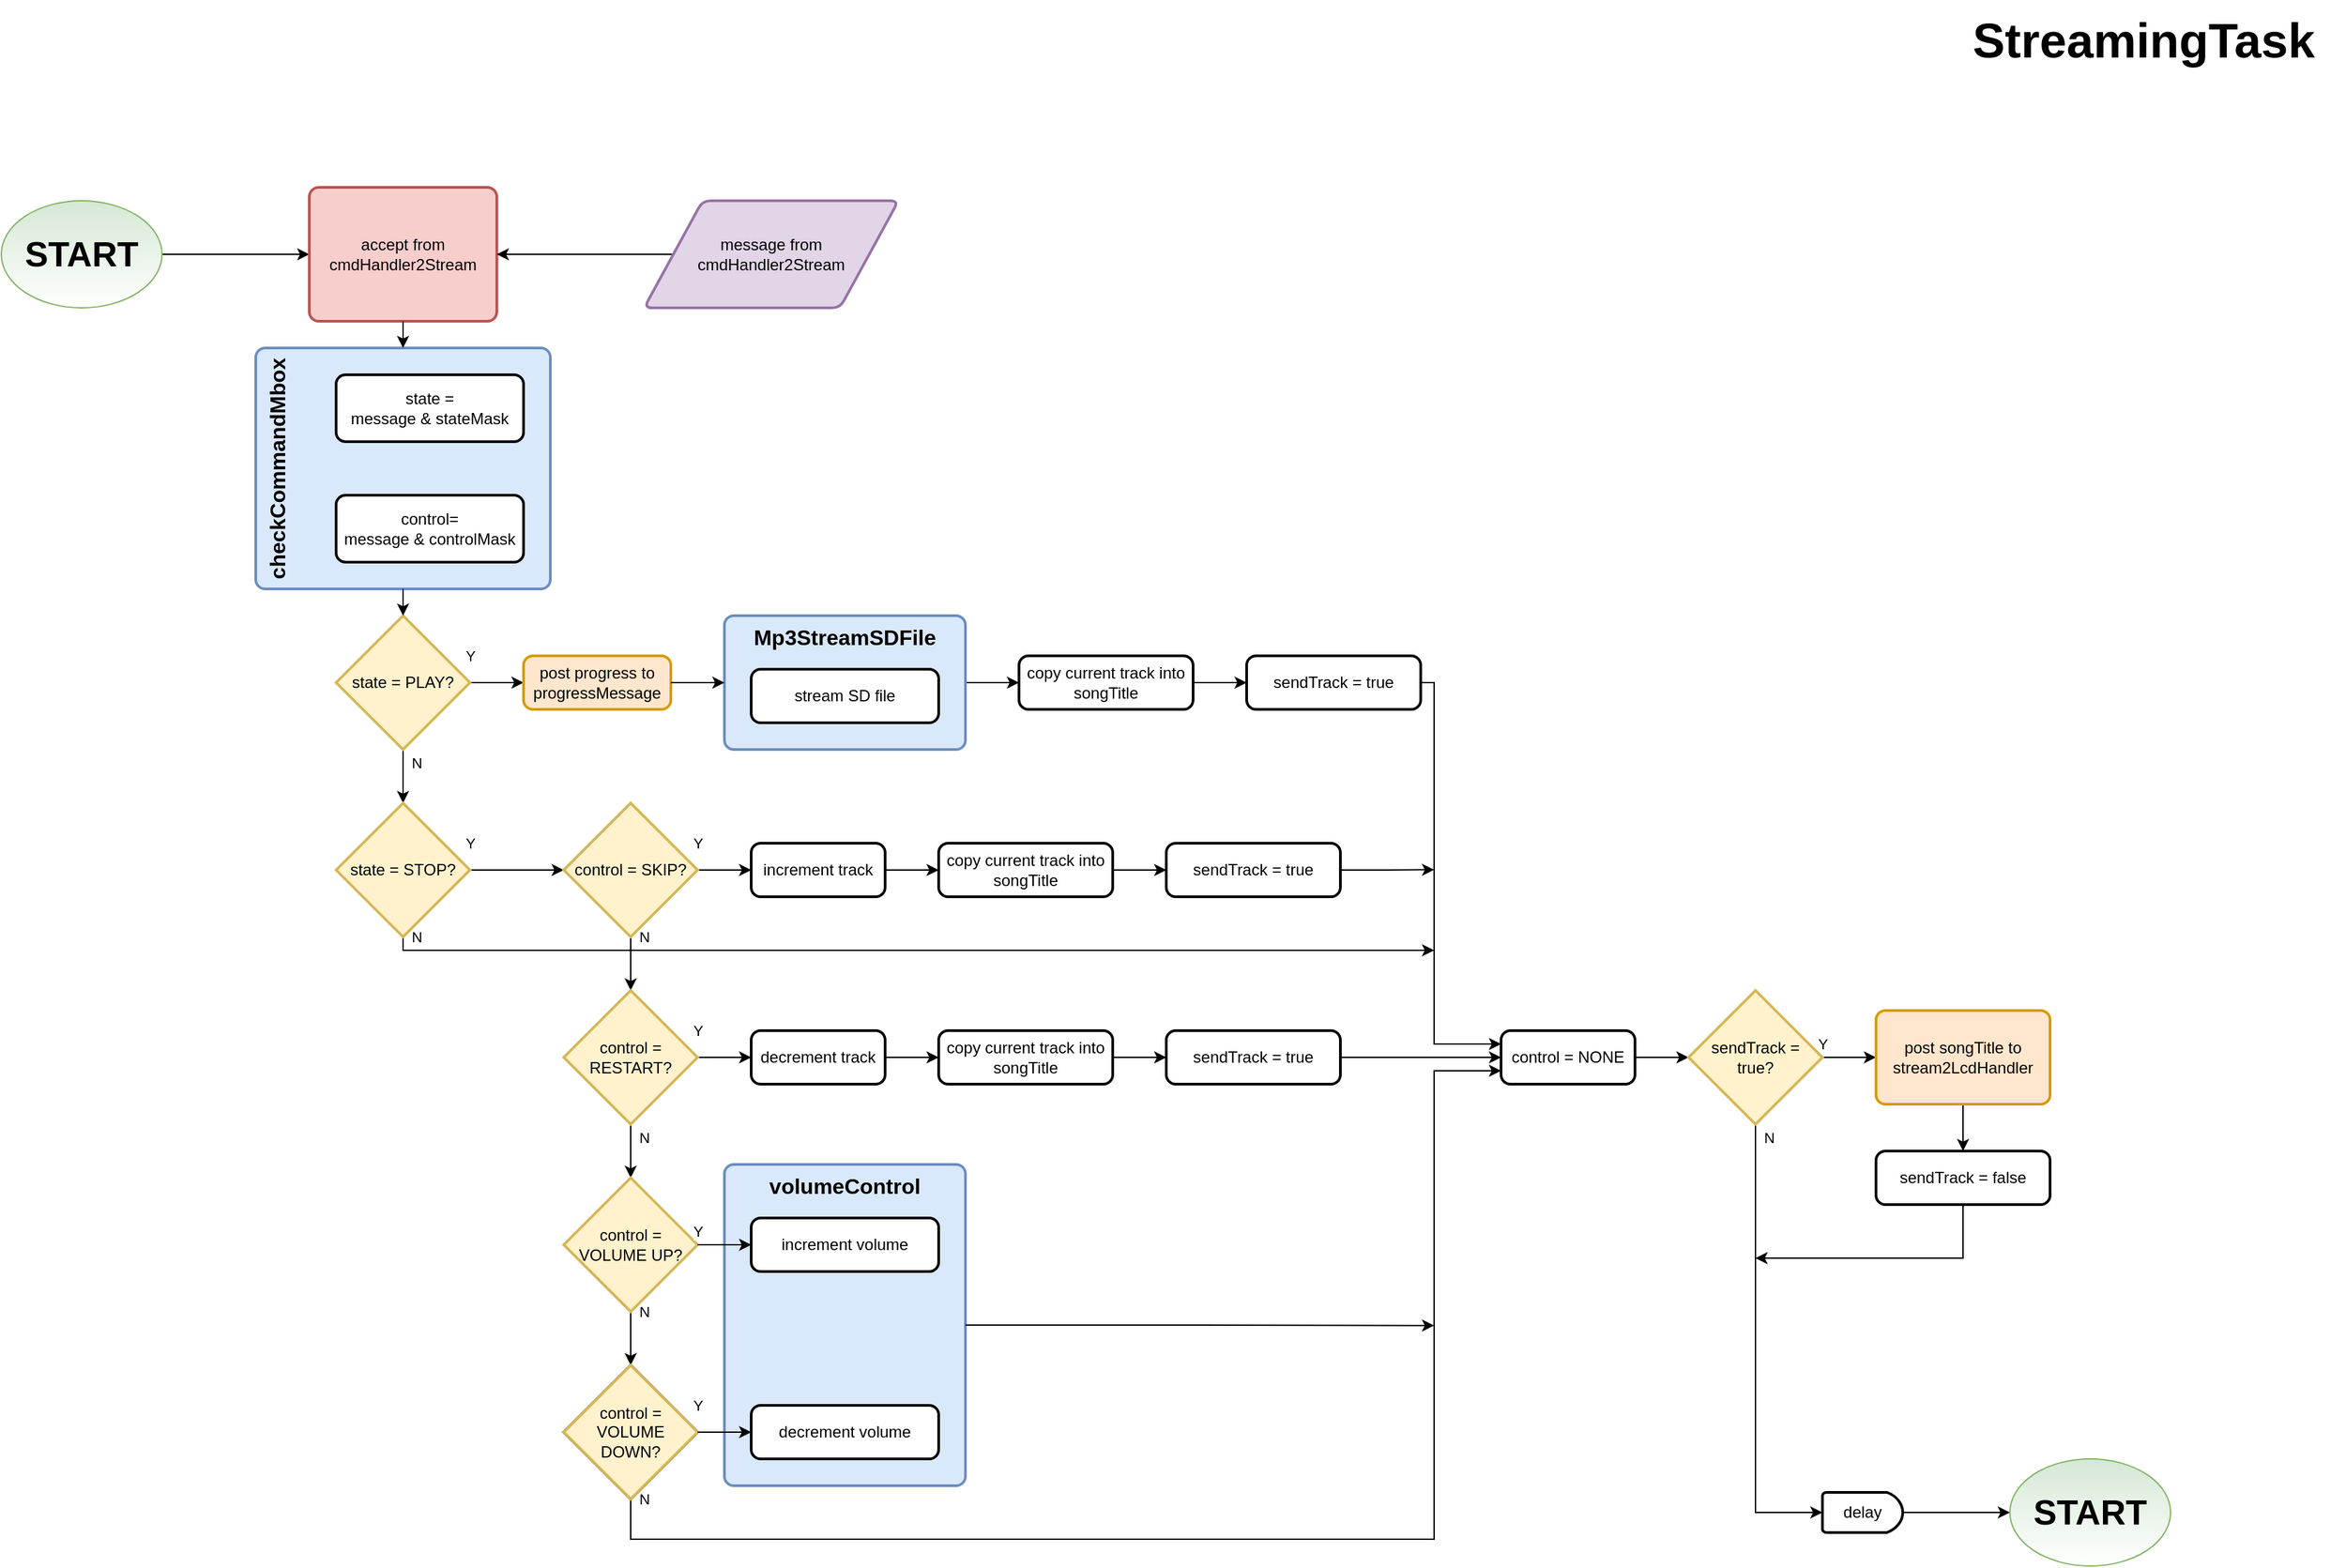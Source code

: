 <mxfile version="12.6.5" type="device"><diagram id="GV-4PEWbjVRnJM0v2zmd" name="Page-1"><mxGraphModel dx="2844" dy="2744" grid="1" gridSize="10" guides="1" tooltips="1" connect="1" arrows="1" fold="1" page="1" pageScale="1" pageWidth="1700" pageHeight="1100" math="0" shadow="0"><root><mxCell id="0"/><mxCell id="1" parent="0"/><mxCell id="etjl6W_6ZXbBgyrE-aQ9-5" style="edgeStyle=orthogonalEdgeStyle;rounded=0;orthogonalLoop=1;jettySize=auto;html=1;exitX=1;exitY=0.5;exitDx=0;exitDy=0;entryX=0;entryY=0.5;entryDx=0;entryDy=0;" parent="1" source="etjl6W_6ZXbBgyrE-aQ9-1" target="etjl6W_6ZXbBgyrE-aQ9-2" edge="1"><mxGeometry relative="1" as="geometry"/></mxCell><mxCell id="etjl6W_6ZXbBgyrE-aQ9-1" value="&lt;font style=&quot;font-size: 26px&quot;&gt;START&lt;/font&gt;" style="ellipse;whiteSpace=wrap;html=1;fillColor=#d5e8d4;strokeColor=#82b366;gradientColor=#ffffff;fontStyle=1" parent="1" vertex="1"><mxGeometry x="40" y="40" width="120" height="80" as="geometry"/></mxCell><mxCell id="etjl6W_6ZXbBgyrE-aQ9-2" value="accept from cmdHandler2Stream" style="rounded=1;whiteSpace=wrap;html=1;absoluteArcSize=1;arcSize=14;strokeWidth=2;fillColor=#f8cecc;strokeColor=#b85450;" parent="1" vertex="1"><mxGeometry x="270" y="30" width="140" height="100" as="geometry"/></mxCell><mxCell id="etjl6W_6ZXbBgyrE-aQ9-4" style="edgeStyle=orthogonalEdgeStyle;rounded=0;orthogonalLoop=1;jettySize=auto;html=1;exitX=0;exitY=0.5;exitDx=0;exitDy=0;entryX=1;entryY=0.5;entryDx=0;entryDy=0;" parent="1" source="etjl6W_6ZXbBgyrE-aQ9-3" target="etjl6W_6ZXbBgyrE-aQ9-2" edge="1"><mxGeometry relative="1" as="geometry"/></mxCell><mxCell id="etjl6W_6ZXbBgyrE-aQ9-3" value="message from cmdHandler2Stream" style="shape=parallelogram;html=1;strokeWidth=2;perimeter=parallelogramPerimeter;whiteSpace=wrap;rounded=1;arcSize=12;size=0.23;fillColor=#e1d5e7;strokeColor=#9673a6;" parent="1" vertex="1"><mxGeometry x="520" y="40" width="190" height="80" as="geometry"/></mxCell><mxCell id="etjl6W_6ZXbBgyrE-aQ9-13" value="N" style="edgeStyle=orthogonalEdgeStyle;rounded=0;orthogonalLoop=1;jettySize=auto;html=1;" parent="1" source="etjl6W_6ZXbBgyrE-aQ9-11" target="etjl6W_6ZXbBgyrE-aQ9-12" edge="1"><mxGeometry x="-0.5" y="10" relative="1" as="geometry"><mxPoint as="offset"/></mxGeometry></mxCell><mxCell id="etjl6W_6ZXbBgyrE-aQ9-38" value="Y" style="edgeStyle=orthogonalEdgeStyle;rounded=0;orthogonalLoop=1;jettySize=auto;html=1;exitX=1;exitY=0.5;exitDx=0;exitDy=0;exitPerimeter=0;entryX=0;entryY=0.5;entryDx=0;entryDy=0;" parent="1" source="etjl6W_6ZXbBgyrE-aQ9-11" target="etjl6W_6ZXbBgyrE-aQ9-24" edge="1"><mxGeometry x="-1" y="20" relative="1" as="geometry"><mxPoint as="offset"/></mxGeometry></mxCell><mxCell id="etjl6W_6ZXbBgyrE-aQ9-11" value="state = PLAY?" style="strokeWidth=2;html=1;shape=mxgraph.flowchart.decision;whiteSpace=wrap;fillColor=#fff2cc;strokeColor=#d6b656;" parent="1" vertex="1"><mxGeometry x="290" y="350" width="100" height="100" as="geometry"/></mxCell><mxCell id="etjl6W_6ZXbBgyrE-aQ9-15" value="Y" style="edgeStyle=orthogonalEdgeStyle;rounded=0;orthogonalLoop=1;jettySize=auto;html=1;" parent="1" source="etjl6W_6ZXbBgyrE-aQ9-12" target="etjl6W_6ZXbBgyrE-aQ9-14" edge="1"><mxGeometry x="-1" y="20" relative="1" as="geometry"><mxPoint as="offset"/></mxGeometry></mxCell><mxCell id="etjl6W_6ZXbBgyrE-aQ9-61" value="N" style="edgeStyle=orthogonalEdgeStyle;rounded=0;orthogonalLoop=1;jettySize=auto;html=1;exitX=0.5;exitY=1;exitDx=0;exitDy=0;exitPerimeter=0;startArrow=none;startFill=0;" parent="1" source="etjl6W_6ZXbBgyrE-aQ9-12" edge="1"><mxGeometry x="-0.949" y="10" relative="1" as="geometry"><mxPoint x="1110" y="600" as="targetPoint"/><Array as="points"><mxPoint x="340" y="600"/><mxPoint x="1110" y="600"/></Array><mxPoint as="offset"/></mxGeometry></mxCell><mxCell id="etjl6W_6ZXbBgyrE-aQ9-12" value="state = STOP?" style="strokeWidth=2;html=1;shape=mxgraph.flowchart.decision;whiteSpace=wrap;fillColor=#fff2cc;strokeColor=#d6b656;" parent="1" vertex="1"><mxGeometry x="290" y="490" width="100" height="100" as="geometry"/></mxCell><mxCell id="etjl6W_6ZXbBgyrE-aQ9-19" value="N" style="edgeStyle=orthogonalEdgeStyle;rounded=0;orthogonalLoop=1;jettySize=auto;html=1;" parent="1" source="etjl6W_6ZXbBgyrE-aQ9-14" target="etjl6W_6ZXbBgyrE-aQ9-18" edge="1"><mxGeometry x="-1" y="10" relative="1" as="geometry"><mxPoint as="offset"/></mxGeometry></mxCell><mxCell id="etjl6W_6ZXbBgyrE-aQ9-42" value="Y" style="edgeStyle=orthogonalEdgeStyle;rounded=0;orthogonalLoop=1;jettySize=auto;html=1;exitX=1;exitY=0.5;exitDx=0;exitDy=0;exitPerimeter=0;entryX=0;entryY=0.5;entryDx=0;entryDy=0;" parent="1" source="etjl6W_6ZXbBgyrE-aQ9-14" target="etjl6W_6ZXbBgyrE-aQ9-35" edge="1"><mxGeometry x="-1" y="20" relative="1" as="geometry"><mxPoint as="offset"/></mxGeometry></mxCell><mxCell id="etjl6W_6ZXbBgyrE-aQ9-14" value="control = SKIP?" style="strokeWidth=2;html=1;shape=mxgraph.flowchart.decision;whiteSpace=wrap;fillColor=#fff2cc;strokeColor=#d6b656;" parent="1" vertex="1"><mxGeometry x="460" y="490" width="100" height="100" as="geometry"/></mxCell><mxCell id="etjl6W_6ZXbBgyrE-aQ9-21" value="N" style="edgeStyle=orthogonalEdgeStyle;rounded=0;orthogonalLoop=1;jettySize=auto;html=1;" parent="1" source="etjl6W_6ZXbBgyrE-aQ9-18" target="etjl6W_6ZXbBgyrE-aQ9-20" edge="1"><mxGeometry x="-0.5" y="10" relative="1" as="geometry"><mxPoint as="offset"/></mxGeometry></mxCell><mxCell id="etjl6W_6ZXbBgyrE-aQ9-46" value="Y" style="edgeStyle=orthogonalEdgeStyle;rounded=0;orthogonalLoop=1;jettySize=auto;html=1;exitX=1;exitY=0.5;exitDx=0;exitDy=0;exitPerimeter=0;entryX=0;entryY=0.5;entryDx=0;entryDy=0;" parent="1" source="etjl6W_6ZXbBgyrE-aQ9-18" target="etjl6W_6ZXbBgyrE-aQ9-45" edge="1"><mxGeometry x="-1" y="20" relative="1" as="geometry"><mxPoint as="offset"/></mxGeometry></mxCell><mxCell id="etjl6W_6ZXbBgyrE-aQ9-18" value="control = RESTART?" style="strokeWidth=2;html=1;shape=mxgraph.flowchart.decision;whiteSpace=wrap;fillColor=#fff2cc;strokeColor=#d6b656;" parent="1" vertex="1"><mxGeometry x="460" y="630" width="100" height="100" as="geometry"/></mxCell><mxCell id="etjl6W_6ZXbBgyrE-aQ9-23" value="N" style="edgeStyle=orthogonalEdgeStyle;rounded=0;orthogonalLoop=1;jettySize=auto;html=1;" parent="1" source="etjl6W_6ZXbBgyrE-aQ9-20" target="etjl6W_6ZXbBgyrE-aQ9-22" edge="1"><mxGeometry x="-1" y="10" relative="1" as="geometry"><mxPoint as="offset"/></mxGeometry></mxCell><mxCell id="etjl6W_6ZXbBgyrE-aQ9-20" value="control = VOLUME UP?" style="strokeWidth=2;html=1;shape=mxgraph.flowchart.decision;whiteSpace=wrap;fillColor=#fff2cc;strokeColor=#d6b656;" parent="1" vertex="1"><mxGeometry x="460" y="770" width="100" height="100" as="geometry"/></mxCell><mxCell id="etjl6W_6ZXbBgyrE-aQ9-62" value="N" style="edgeStyle=orthogonalEdgeStyle;rounded=0;orthogonalLoop=1;jettySize=auto;html=1;exitX=0.5;exitY=1;exitDx=0;exitDy=0;exitPerimeter=0;entryX=0;entryY=0.75;entryDx=0;entryDy=0;startArrow=none;startFill=0;" parent="1" source="etjl6W_6ZXbBgyrE-aQ9-22" target="etjl6W_6ZXbBgyrE-aQ9-64" edge="1"><mxGeometry x="-0.922" y="30" relative="1" as="geometry"><mxPoint x="1160.0" y="690" as="targetPoint"/><Array as="points"><mxPoint x="510" y="1040"/><mxPoint x="1110" y="1040"/><mxPoint x="1110" y="690"/></Array><mxPoint as="offset"/></mxGeometry></mxCell><mxCell id="etjl6W_6ZXbBgyrE-aQ9-22" value="control = VOLUME DOWN?" style="strokeWidth=2;html=1;shape=mxgraph.flowchart.decision;whiteSpace=wrap;" parent="1" vertex="1"><mxGeometry x="460" y="910" width="100" height="100" as="geometry"/></mxCell><mxCell id="etjl6W_6ZXbBgyrE-aQ9-24" value="post progress to progressMessage" style="rounded=1;whiteSpace=wrap;html=1;absoluteArcSize=1;arcSize=14;strokeWidth=2;fillColor=#ffe6cc;strokeColor=#d79b00;" parent="1" vertex="1"><mxGeometry x="430" y="380" width="110" height="40" as="geometry"/></mxCell><mxCell id="etjl6W_6ZXbBgyrE-aQ9-40" style="edgeStyle=orthogonalEdgeStyle;rounded=0;orthogonalLoop=1;jettySize=auto;html=1;entryX=0;entryY=0.5;entryDx=0;entryDy=0;exitX=1;exitY=0.5;exitDx=0;exitDy=0;" parent="1" source="etjl6W_6ZXbBgyrE-aQ9-86" target="etjl6W_6ZXbBgyrE-aQ9-36" edge="1"><mxGeometry relative="1" as="geometry"><mxPoint x="790" y="350" as="sourcePoint"/></mxGeometry></mxCell><mxCell id="etjl6W_6ZXbBgyrE-aQ9-54" style="edgeStyle=orthogonalEdgeStyle;rounded=0;orthogonalLoop=1;jettySize=auto;html=1;exitX=1;exitY=0.5;exitDx=0;exitDy=0;entryX=0;entryY=0.25;entryDx=0;entryDy=0;startArrow=none;startFill=0;" parent="1" source="etjl6W_6ZXbBgyrE-aQ9-28" target="etjl6W_6ZXbBgyrE-aQ9-64" edge="1"><mxGeometry relative="1" as="geometry"><mxPoint x="1160.0" y="690" as="targetPoint"/><Array as="points"><mxPoint x="1110" y="400"/><mxPoint x="1110" y="670"/></Array></mxGeometry></mxCell><mxCell id="etjl6W_6ZXbBgyrE-aQ9-28" value="sendTrack = true" style="rounded=1;whiteSpace=wrap;html=1;absoluteArcSize=1;arcSize=14;strokeWidth=2;" parent="1" vertex="1"><mxGeometry x="970" y="380" width="130" height="40" as="geometry"/></mxCell><mxCell id="etjl6W_6ZXbBgyrE-aQ9-44" style="edgeStyle=orthogonalEdgeStyle;rounded=0;orthogonalLoop=1;jettySize=auto;html=1;exitX=1;exitY=0.5;exitDx=0;exitDy=0;entryX=0;entryY=0.5;entryDx=0;entryDy=0;" parent="1" source="etjl6W_6ZXbBgyrE-aQ9-29" target="etjl6W_6ZXbBgyrE-aQ9-30" edge="1"><mxGeometry relative="1" as="geometry"/></mxCell><mxCell id="etjl6W_6ZXbBgyrE-aQ9-29" value="copy cu&lt;span style=&quot;color: rgba(0 , 0 , 0 , 0) ; font-family: monospace ; font-size: 0px ; white-space: nowrap&quot;&gt;%3CmxGraphModel%3E%3Croot%3E%3CmxCell%20id%3D%220%22%2F%3E%3CmxCell%20id%3D%221%22%20parent%3D%220%22%2F%3E%3CmxCell%20id%3D%222%22%20value%3D%22volumeControl(UP)%22%20style%3D%22rounded%3D1%3BwhiteSpace%3Dwrap%3Bhtml%3D1%3BabsoluteArcSize%3D1%3BarcSize%3D14%3BstrokeWidth%3D2%3B%22%20vertex%3D%221%22%20parent%3D%221%22%3E%3CmxGeometry%20x%3D%22710%22%20y%3D%22790%22%20width%3D%22140%22%20height%3D%2240%22%20as%3D%22geometry%22%2F%3E%3C%2FmxCell%3E%3C%2Froot%3E%3C%2FmxGraphModel%3E&lt;/span&gt;rrent track into songTitle" style="rounded=1;whiteSpace=wrap;html=1;absoluteArcSize=1;arcSize=14;strokeWidth=2;" parent="1" vertex="1"><mxGeometry x="740" y="520" width="130" height="40" as="geometry"/></mxCell><mxCell id="etjl6W_6ZXbBgyrE-aQ9-55" style="edgeStyle=orthogonalEdgeStyle;rounded=0;orthogonalLoop=1;jettySize=auto;html=1;exitX=1;exitY=0.5;exitDx=0;exitDy=0;startArrow=none;startFill=0;" parent="1" source="etjl6W_6ZXbBgyrE-aQ9-30" edge="1"><mxGeometry relative="1" as="geometry"><mxPoint x="1110.0" y="539.765" as="targetPoint"/></mxGeometry></mxCell><mxCell id="etjl6W_6ZXbBgyrE-aQ9-30" value="sendTrack = true" style="rounded=1;whiteSpace=wrap;html=1;absoluteArcSize=1;arcSize=14;strokeWidth=2;" parent="1" vertex="1"><mxGeometry x="910" y="520" width="130" height="40" as="geometry"/></mxCell><mxCell id="etjl6W_6ZXbBgyrE-aQ9-56" style="edgeStyle=orthogonalEdgeStyle;rounded=0;orthogonalLoop=1;jettySize=auto;html=1;exitX=1;exitY=0.5;exitDx=0;exitDy=0;startArrow=none;startFill=0;entryX=0;entryY=0.5;entryDx=0;entryDy=0;" parent="1" source="etjl6W_6ZXbBgyrE-aQ9-32" target="etjl6W_6ZXbBgyrE-aQ9-64" edge="1"><mxGeometry relative="1" as="geometry"><mxPoint x="1110.0" y="679.765" as="targetPoint"/></mxGeometry></mxCell><mxCell id="etjl6W_6ZXbBgyrE-aQ9-32" value="sendTrack = true" style="rounded=1;whiteSpace=wrap;html=1;absoluteArcSize=1;arcSize=14;strokeWidth=2;" parent="1" vertex="1"><mxGeometry x="910" y="660" width="130" height="40" as="geometry"/></mxCell><mxCell id="etjl6W_6ZXbBgyrE-aQ9-43" style="edgeStyle=orthogonalEdgeStyle;rounded=0;orthogonalLoop=1;jettySize=auto;html=1;exitX=1;exitY=0.5;exitDx=0;exitDy=0;entryX=0;entryY=0.5;entryDx=0;entryDy=0;" parent="1" source="etjl6W_6ZXbBgyrE-aQ9-35" target="etjl6W_6ZXbBgyrE-aQ9-29" edge="1"><mxGeometry relative="1" as="geometry"/></mxCell><mxCell id="etjl6W_6ZXbBgyrE-aQ9-35" value="increment track" style="rounded=1;whiteSpace=wrap;html=1;absoluteArcSize=1;arcSize=14;strokeWidth=2;" parent="1" vertex="1"><mxGeometry x="600" y="520" width="100" height="40" as="geometry"/></mxCell><mxCell id="etjl6W_6ZXbBgyrE-aQ9-41" style="edgeStyle=orthogonalEdgeStyle;rounded=0;orthogonalLoop=1;jettySize=auto;html=1;exitX=1;exitY=0.5;exitDx=0;exitDy=0;entryX=0;entryY=0.5;entryDx=0;entryDy=0;" parent="1" source="etjl6W_6ZXbBgyrE-aQ9-36" target="etjl6W_6ZXbBgyrE-aQ9-28" edge="1"><mxGeometry relative="1" as="geometry"/></mxCell><mxCell id="etjl6W_6ZXbBgyrE-aQ9-36" value="copy cu&lt;span style=&quot;color: rgba(0 , 0 , 0 , 0) ; font-family: monospace ; font-size: 0px ; white-space: nowrap&quot;&gt;%3CmxGraphModel%3E%3Croot%3E%3CmxCell%20id%3D%220%22%2F%3E%3CmxCell%20id%3D%221%22%20parent%3D%220%22%2F%3E%3CmxCell%20id%3D%222%22%20value%3D%22volumeControl(UP)%22%20style%3D%22rounded%3D1%3BwhiteSpace%3Dwrap%3Bhtml%3D1%3BabsoluteArcSize%3D1%3BarcSize%3D14%3BstrokeWidth%3D2%3B%22%20vertex%3D%221%22%20parent%3D%221%22%3E%3CmxGeometry%20x%3D%22710%22%20y%3D%22790%22%20width%3D%22140%22%20height%3D%2240%22%20as%3D%22geometry%22%2F%3E%3C%2FmxCell%3E%3C%2Froot%3E%3C%2FmxGraphModel%3E&lt;/span&gt;rrent track into songTitle" style="rounded=1;whiteSpace=wrap;html=1;absoluteArcSize=1;arcSize=14;strokeWidth=2;" parent="1" vertex="1"><mxGeometry x="800" y="380" width="130" height="40" as="geometry"/></mxCell><mxCell id="etjl6W_6ZXbBgyrE-aQ9-48" style="edgeStyle=orthogonalEdgeStyle;rounded=0;orthogonalLoop=1;jettySize=auto;html=1;exitX=1;exitY=0.5;exitDx=0;exitDy=0;entryX=0;entryY=0.5;entryDx=0;entryDy=0;" parent="1" source="etjl6W_6ZXbBgyrE-aQ9-37" target="etjl6W_6ZXbBgyrE-aQ9-32" edge="1"><mxGeometry relative="1" as="geometry"/></mxCell><mxCell id="etjl6W_6ZXbBgyrE-aQ9-37" value="copy cu&lt;span style=&quot;color: rgba(0 , 0 , 0 , 0) ; font-family: monospace ; font-size: 0px ; white-space: nowrap&quot;&gt;%3CmxGraphModel%3E%3Croot%3E%3CmxCell%20id%3D%220%22%2F%3E%3CmxCell%20id%3D%221%22%20parent%3D%220%22%2F%3E%3CmxCell%20id%3D%222%22%20value%3D%22volumeControl(UP)%22%20style%3D%22rounded%3D1%3BwhiteSpace%3Dwrap%3Bhtml%3D1%3BabsoluteArcSize%3D1%3BarcSize%3D14%3BstrokeWidth%3D2%3B%22%20vertex%3D%221%22%20parent%3D%221%22%3E%3CmxGeometry%20x%3D%22710%22%20y%3D%22790%22%20width%3D%22140%22%20height%3D%2240%22%20as%3D%22geometry%22%2F%3E%3C%2FmxCell%3E%3C%2Froot%3E%3C%2FmxGraphModel%3E&lt;/span&gt;rrent track into songTitle" style="rounded=1;whiteSpace=wrap;html=1;absoluteArcSize=1;arcSize=14;strokeWidth=2;" parent="1" vertex="1"><mxGeometry x="740" y="660" width="130" height="40" as="geometry"/></mxCell><mxCell id="etjl6W_6ZXbBgyrE-aQ9-47" style="edgeStyle=orthogonalEdgeStyle;rounded=0;orthogonalLoop=1;jettySize=auto;html=1;exitX=1;exitY=0.5;exitDx=0;exitDy=0;entryX=0;entryY=0.5;entryDx=0;entryDy=0;" parent="1" source="etjl6W_6ZXbBgyrE-aQ9-45" target="etjl6W_6ZXbBgyrE-aQ9-37" edge="1"><mxGeometry relative="1" as="geometry"/></mxCell><mxCell id="etjl6W_6ZXbBgyrE-aQ9-45" value="decrement track" style="rounded=1;whiteSpace=wrap;html=1;absoluteArcSize=1;arcSize=14;strokeWidth=2;" parent="1" vertex="1"><mxGeometry x="600" y="660" width="100" height="40" as="geometry"/></mxCell><mxCell id="etjl6W_6ZXbBgyrE-aQ9-66" style="edgeStyle=orthogonalEdgeStyle;rounded=0;orthogonalLoop=1;jettySize=auto;html=1;exitX=1;exitY=0.5;exitDx=0;exitDy=0;entryX=0;entryY=0.5;entryDx=0;entryDy=0;entryPerimeter=0;startArrow=none;startFill=0;" parent="1" source="etjl6W_6ZXbBgyrE-aQ9-64" target="etjl6W_6ZXbBgyrE-aQ9-65" edge="1"><mxGeometry relative="1" as="geometry"/></mxCell><mxCell id="etjl6W_6ZXbBgyrE-aQ9-64" value="control = NONE" style="rounded=1;whiteSpace=wrap;html=1;absoluteArcSize=1;arcSize=14;strokeWidth=2;" parent="1" vertex="1"><mxGeometry x="1160" y="660" width="100" height="40" as="geometry"/></mxCell><mxCell id="etjl6W_6ZXbBgyrE-aQ9-68" value="Y" style="edgeStyle=orthogonalEdgeStyle;rounded=0;orthogonalLoop=1;jettySize=auto;html=1;exitX=1;exitY=0.5;exitDx=0;exitDy=0;exitPerimeter=0;entryX=0;entryY=0.5;entryDx=0;entryDy=0;startArrow=none;startFill=0;" parent="1" source="etjl6W_6ZXbBgyrE-aQ9-65" target="etjl6W_6ZXbBgyrE-aQ9-67" edge="1"><mxGeometry x="-1" y="10" relative="1" as="geometry"><mxPoint as="offset"/></mxGeometry></mxCell><mxCell id="etjl6W_6ZXbBgyrE-aQ9-73" value="N" style="edgeStyle=orthogonalEdgeStyle;rounded=0;orthogonalLoop=1;jettySize=auto;html=1;exitX=0.5;exitY=1;exitDx=0;exitDy=0;exitPerimeter=0;entryX=0;entryY=0.5;entryDx=0;entryDy=0;entryPerimeter=0;startArrow=none;startFill=0;" parent="1" source="etjl6W_6ZXbBgyrE-aQ9-65" target="etjl6W_6ZXbBgyrE-aQ9-69" edge="1"><mxGeometry x="0.765" y="280" relative="1" as="geometry"><mxPoint as="offset"/></mxGeometry></mxCell><mxCell id="etjl6W_6ZXbBgyrE-aQ9-65" value="sendTrack =&lt;br&gt;true?" style="strokeWidth=2;html=1;shape=mxgraph.flowchart.decision;whiteSpace=wrap;fillColor=#fff2cc;strokeColor=#d6b656;" parent="1" vertex="1"><mxGeometry x="1300" y="630" width="100" height="100" as="geometry"/></mxCell><mxCell id="etjl6W_6ZXbBgyrE-aQ9-76" style="edgeStyle=orthogonalEdgeStyle;rounded=0;orthogonalLoop=1;jettySize=auto;html=1;exitX=0.5;exitY=1;exitDx=0;exitDy=0;entryX=0.5;entryY=0;entryDx=0;entryDy=0;startArrow=none;startFill=0;" parent="1" source="etjl6W_6ZXbBgyrE-aQ9-67" target="etjl6W_6ZXbBgyrE-aQ9-75" edge="1"><mxGeometry relative="1" as="geometry"/></mxCell><mxCell id="etjl6W_6ZXbBgyrE-aQ9-67" value="post songTitle to stream2LcdHandler" style="rounded=1;whiteSpace=wrap;html=1;absoluteArcSize=1;arcSize=14;strokeWidth=2;fillColor=#ffe6cc;strokeColor=#d79b00;" parent="1" vertex="1"><mxGeometry x="1440" y="645" width="130" height="70" as="geometry"/></mxCell><mxCell id="etjl6W_6ZXbBgyrE-aQ9-72" style="edgeStyle=orthogonalEdgeStyle;rounded=0;orthogonalLoop=1;jettySize=auto;html=1;exitX=1;exitY=0.5;exitDx=0;exitDy=0;exitPerimeter=0;entryX=0;entryY=0.5;entryDx=0;entryDy=0;startArrow=none;startFill=0;" parent="1" source="etjl6W_6ZXbBgyrE-aQ9-69" target="etjl6W_6ZXbBgyrE-aQ9-70" edge="1"><mxGeometry relative="1" as="geometry"/></mxCell><mxCell id="etjl6W_6ZXbBgyrE-aQ9-69" value="delay" style="strokeWidth=2;html=1;shape=mxgraph.flowchart.delay;whiteSpace=wrap;" parent="1" vertex="1"><mxGeometry x="1400" y="1005" width="60" height="30" as="geometry"/></mxCell><mxCell id="etjl6W_6ZXbBgyrE-aQ9-70" value="&lt;span style=&quot;&quot;&gt;&lt;font style=&quot;font-size: 26px&quot;&gt;START&lt;/font&gt;&lt;/span&gt;" style="ellipse;whiteSpace=wrap;html=1;fillColor=#d5e8d4;strokeColor=#82b366;gradientColor=#ffffff;fontStyle=1;fontFamily=Helvetica;" parent="1" vertex="1"><mxGeometry x="1540" y="980" width="120" height="80" as="geometry"/></mxCell><mxCell id="etjl6W_6ZXbBgyrE-aQ9-77" style="edgeStyle=orthogonalEdgeStyle;rounded=0;orthogonalLoop=1;jettySize=auto;html=1;exitX=0.5;exitY=1;exitDx=0;exitDy=0;startArrow=none;startFill=0;" parent="1" source="etjl6W_6ZXbBgyrE-aQ9-75" edge="1"><mxGeometry relative="1" as="geometry"><mxPoint x="1350" y="830" as="targetPoint"/><Array as="points"><mxPoint x="1505" y="830"/><mxPoint x="1350" y="830"/></Array></mxGeometry></mxCell><mxCell id="etjl6W_6ZXbBgyrE-aQ9-75" value="sendTrack = false" style="rounded=1;whiteSpace=wrap;html=1;absoluteArcSize=1;arcSize=14;strokeWidth=2;" parent="1" vertex="1"><mxGeometry x="1440" y="750" width="130" height="40" as="geometry"/></mxCell><mxCell id="etjl6W_6ZXbBgyrE-aQ9-78" value="&lt;b&gt;&lt;font style=&quot;font-size: 36px&quot;&gt;StreamingTask&lt;/font&gt;&lt;/b&gt;" style="text;html=1;strokeColor=none;fillColor=none;align=center;verticalAlign=middle;whiteSpace=wrap;rounded=0;" parent="1" vertex="1"><mxGeometry x="1490" y="-110" width="300" height="60" as="geometry"/></mxCell><mxCell id="etjl6W_6ZXbBgyrE-aQ9-80" value="" style="group" parent="1" vertex="1" connectable="0"><mxGeometry x="230" y="150" width="220" height="180" as="geometry"/></mxCell><mxCell id="etjl6W_6ZXbBgyrE-aQ9-79" value="&lt;b&gt;&lt;font style=&quot;font-size: 16px&quot;&gt;checkCommandMbox&lt;/font&gt;&lt;/b&gt;" style="rounded=1;whiteSpace=wrap;html=1;absoluteArcSize=1;arcSize=14;strokeWidth=2;align=center;flipV=0;flipH=0;horizontal=0;verticalAlign=top;fillColor=#dae8fc;strokeColor=#6c8ebf;" parent="etjl6W_6ZXbBgyrE-aQ9-80" vertex="1"><mxGeometry width="220" height="180" as="geometry"/></mxCell><mxCell id="etjl6W_6ZXbBgyrE-aQ9-7" value="state =&lt;br&gt;message &amp;amp; stateMask" style="rounded=1;whiteSpace=wrap;html=1;absoluteArcSize=1;arcSize=14;strokeWidth=2;" parent="etjl6W_6ZXbBgyrE-aQ9-80" vertex="1"><mxGeometry x="60" y="20" width="140" height="50" as="geometry"/></mxCell><mxCell id="etjl6W_6ZXbBgyrE-aQ9-8" value="control=&lt;br&gt;message &amp;amp; controlMask" style="rounded=1;whiteSpace=wrap;html=1;absoluteArcSize=1;arcSize=14;strokeWidth=2;" parent="etjl6W_6ZXbBgyrE-aQ9-80" vertex="1"><mxGeometry x="60" y="110" width="140" height="50" as="geometry"/></mxCell><mxCell id="etjl6W_6ZXbBgyrE-aQ9-81" style="edgeStyle=orthogonalEdgeStyle;rounded=0;orthogonalLoop=1;jettySize=auto;html=1;exitX=0.5;exitY=1;exitDx=0;exitDy=0;entryX=0.5;entryY=0;entryDx=0;entryDy=0;startArrow=none;startFill=0;" parent="1" source="etjl6W_6ZXbBgyrE-aQ9-2" target="etjl6W_6ZXbBgyrE-aQ9-79" edge="1"><mxGeometry relative="1" as="geometry"/></mxCell><mxCell id="etjl6W_6ZXbBgyrE-aQ9-52" style="edgeStyle=orthogonalEdgeStyle;rounded=0;orthogonalLoop=1;jettySize=auto;html=1;exitX=0.5;exitY=1;exitDx=0;exitDy=0;entryX=0.5;entryY=0;entryDx=0;entryDy=0;entryPerimeter=0;startArrow=none;startFill=0;" parent="1" source="etjl6W_6ZXbBgyrE-aQ9-79" target="etjl6W_6ZXbBgyrE-aQ9-11" edge="1"><mxGeometry relative="1" as="geometry"/></mxCell><mxCell id="etjl6W_6ZXbBgyrE-aQ9-82" value="control = VOLUME DOWN?" style="strokeWidth=2;html=1;shape=mxgraph.flowchart.decision;whiteSpace=wrap;fillColor=#fff2cc;strokeColor=#d6b656;" parent="1" vertex="1"><mxGeometry x="460" y="910" width="100" height="100" as="geometry"/></mxCell><mxCell id="etjl6W_6ZXbBgyrE-aQ9-84" value="" style="group" parent="1" vertex="1" connectable="0"><mxGeometry x="580" y="760" width="180" height="240" as="geometry"/></mxCell><mxCell id="etjl6W_6ZXbBgyrE-aQ9-83" value="&lt;b&gt;&lt;font style=&quot;font-size: 16px&quot;&gt;volumeControl&lt;/font&gt;&lt;/b&gt;" style="rounded=1;whiteSpace=wrap;html=1;absoluteArcSize=1;arcSize=14;strokeWidth=2;align=center;verticalAlign=top;fillColor=#dae8fc;strokeColor=#6c8ebf;" parent="etjl6W_6ZXbBgyrE-aQ9-84" vertex="1"><mxGeometry width="180" height="240" as="geometry"/></mxCell><mxCell id="etjl6W_6ZXbBgyrE-aQ9-33" value="increment volume" style="rounded=1;whiteSpace=wrap;html=1;absoluteArcSize=1;arcSize=14;strokeWidth=2;" parent="etjl6W_6ZXbBgyrE-aQ9-84" vertex="1"><mxGeometry x="20" y="40" width="140" height="40" as="geometry"/></mxCell><mxCell id="etjl6W_6ZXbBgyrE-aQ9-34" value="decrement volume" style="rounded=1;whiteSpace=wrap;html=1;absoluteArcSize=1;arcSize=14;strokeWidth=2;" parent="etjl6W_6ZXbBgyrE-aQ9-84" vertex="1"><mxGeometry x="20" y="180" width="140" height="40" as="geometry"/></mxCell><mxCell id="etjl6W_6ZXbBgyrE-aQ9-49" value="Y" style="edgeStyle=orthogonalEdgeStyle;rounded=0;orthogonalLoop=1;jettySize=auto;html=1;exitX=1;exitY=0.5;exitDx=0;exitDy=0;exitPerimeter=0;" parent="1" source="etjl6W_6ZXbBgyrE-aQ9-20" edge="1"><mxGeometry x="-1" y="10" relative="1" as="geometry"><mxPoint x="600" y="820" as="targetPoint"/><mxPoint as="offset"/></mxGeometry></mxCell><mxCell id="etjl6W_6ZXbBgyrE-aQ9-50" value="Y" style="edgeStyle=orthogonalEdgeStyle;rounded=0;orthogonalLoop=1;jettySize=auto;html=1;exitX=1;exitY=0.5;exitDx=0;exitDy=0;exitPerimeter=0;entryX=0;entryY=0.5;entryDx=0;entryDy=0;entryPerimeter=0;" parent="1" source="etjl6W_6ZXbBgyrE-aQ9-22" target="etjl6W_6ZXbBgyrE-aQ9-34" edge="1"><mxGeometry x="-1" y="20" relative="1" as="geometry"><mxPoint as="offset"/></mxGeometry></mxCell><mxCell id="etjl6W_6ZXbBgyrE-aQ9-85" style="edgeStyle=orthogonalEdgeStyle;rounded=0;orthogonalLoop=1;jettySize=auto;html=1;exitX=1;exitY=0.5;exitDx=0;exitDy=0;startArrow=none;startFill=0;" parent="1" source="etjl6W_6ZXbBgyrE-aQ9-83" edge="1"><mxGeometry relative="1" as="geometry"><mxPoint x="1110.0" y="880.353" as="targetPoint"/></mxGeometry></mxCell><mxCell id="etjl6W_6ZXbBgyrE-aQ9-87" value="" style="group" parent="1" vertex="1" connectable="0"><mxGeometry x="580" y="350" width="180" height="100" as="geometry"/></mxCell><mxCell id="etjl6W_6ZXbBgyrE-aQ9-86" value="&lt;b&gt;&lt;font style=&quot;font-size: 16px&quot;&gt;Mp3StreamSDFile&lt;/font&gt;&lt;/b&gt;" style="rounded=1;whiteSpace=wrap;html=1;absoluteArcSize=1;arcSize=14;strokeWidth=2;align=center;verticalAlign=top;fillColor=#dae8fc;strokeColor=#6c8ebf;" parent="etjl6W_6ZXbBgyrE-aQ9-87" vertex="1"><mxGeometry width="180" height="100" as="geometry"/></mxCell><mxCell id="etjl6W_6ZXbBgyrE-aQ9-25" value="stream SD file" style="rounded=1;whiteSpace=wrap;html=1;absoluteArcSize=1;arcSize=14;strokeWidth=2;" parent="etjl6W_6ZXbBgyrE-aQ9-87" vertex="1"><mxGeometry x="20" y="40" width="140" height="40" as="geometry"/></mxCell><mxCell id="etjl6W_6ZXbBgyrE-aQ9-39" style="edgeStyle=orthogonalEdgeStyle;rounded=0;orthogonalLoop=1;jettySize=auto;html=1;exitX=1;exitY=0.5;exitDx=0;exitDy=0;entryX=0;entryY=0.5;entryDx=0;entryDy=0;" parent="1" source="etjl6W_6ZXbBgyrE-aQ9-24" target="etjl6W_6ZXbBgyrE-aQ9-86" edge="1"><mxGeometry relative="1" as="geometry"><mxPoint x="560" y="400" as="targetPoint"/></mxGeometry></mxCell></root></mxGraphModel></diagram></mxfile>